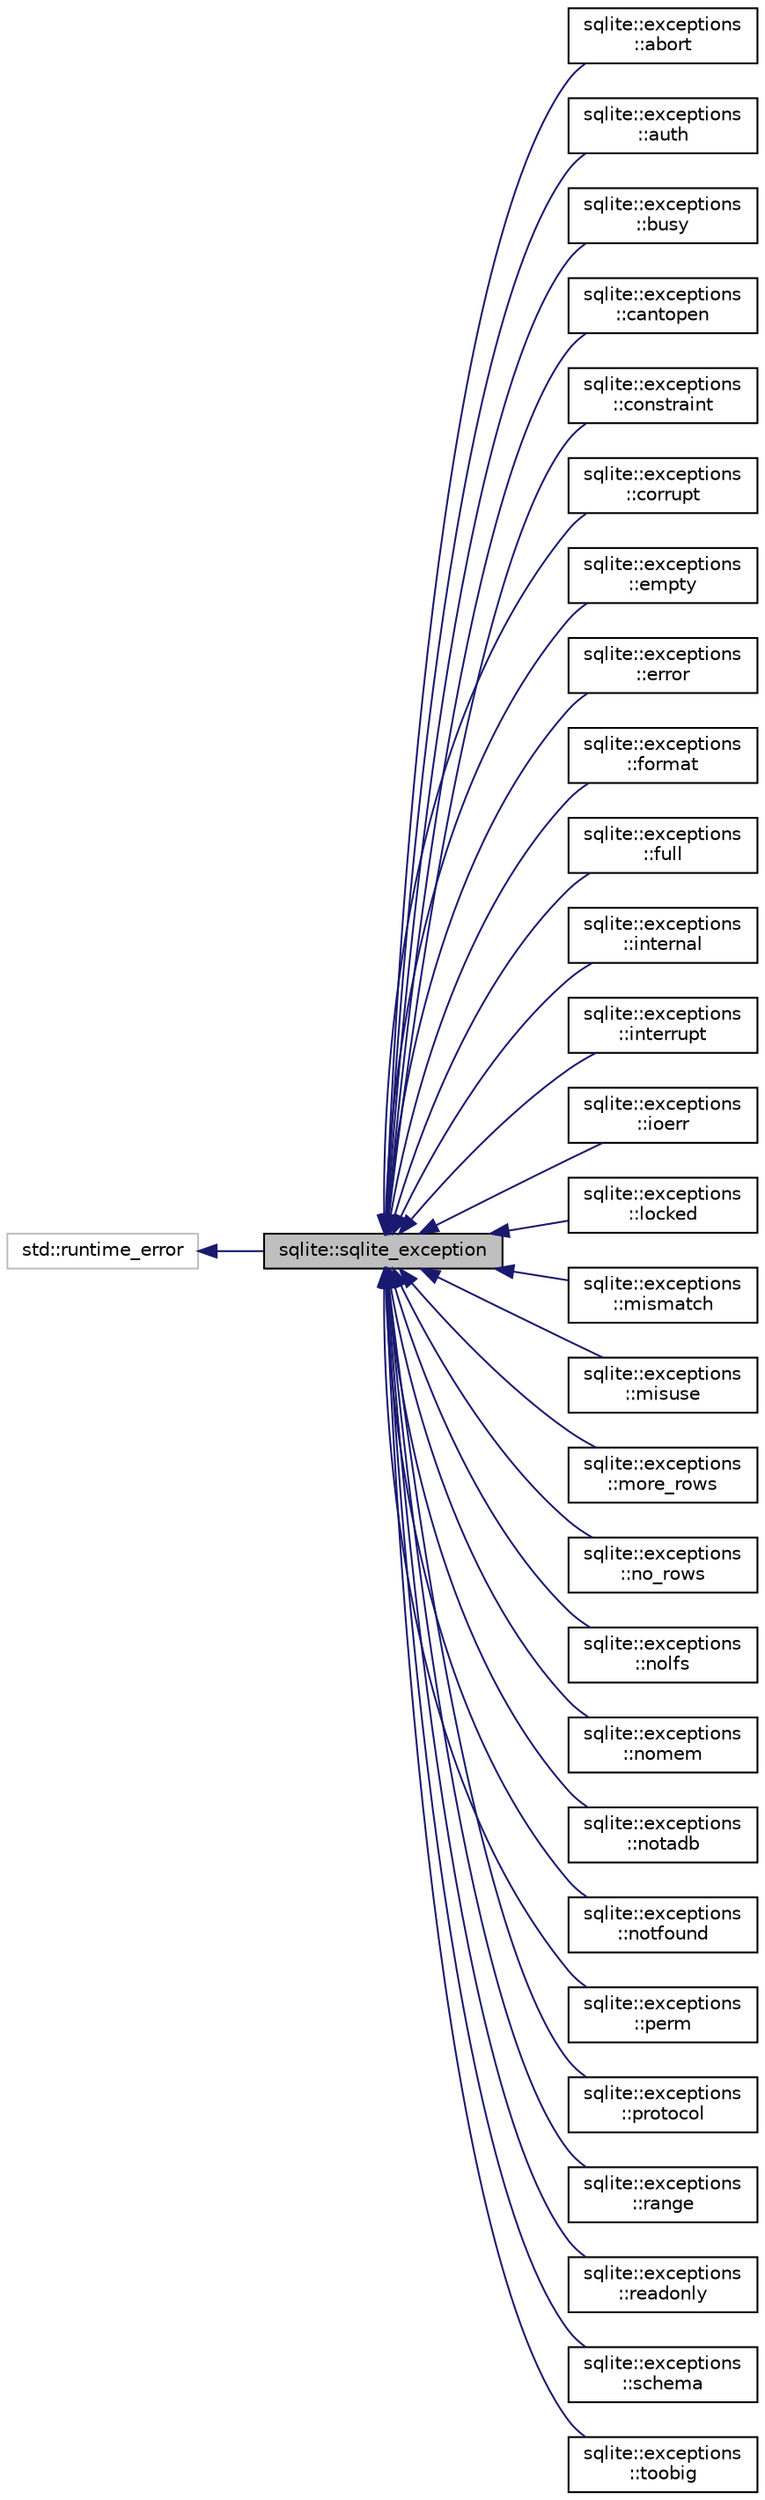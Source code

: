 digraph "sqlite::sqlite_exception"
{
  edge [fontname="Helvetica",fontsize="10",labelfontname="Helvetica",labelfontsize="10"];
  node [fontname="Helvetica",fontsize="10",shape=record];
  rankdir="LR";
  Node1 [label="sqlite::sqlite_exception",height=0.2,width=0.4,color="black", fillcolor="grey75", style="filled" fontcolor="black"];
  Node2 -> Node1 [dir="back",color="midnightblue",fontsize="10",style="solid",fontname="Helvetica"];
  Node2 [label="std::runtime_error",height=0.2,width=0.4,color="grey75", fillcolor="white", style="filled"];
  Node1 -> Node3 [dir="back",color="midnightblue",fontsize="10",style="solid",fontname="Helvetica"];
  Node3 [label="sqlite::exceptions\l::abort",height=0.2,width=0.4,color="black", fillcolor="white", style="filled",URL="$classsqlite_1_1exceptions_1_1abort.html"];
  Node1 -> Node4 [dir="back",color="midnightblue",fontsize="10",style="solid",fontname="Helvetica"];
  Node4 [label="sqlite::exceptions\l::auth",height=0.2,width=0.4,color="black", fillcolor="white", style="filled",URL="$classsqlite_1_1exceptions_1_1auth.html"];
  Node1 -> Node5 [dir="back",color="midnightblue",fontsize="10",style="solid",fontname="Helvetica"];
  Node5 [label="sqlite::exceptions\l::busy",height=0.2,width=0.4,color="black", fillcolor="white", style="filled",URL="$classsqlite_1_1exceptions_1_1busy.html"];
  Node1 -> Node6 [dir="back",color="midnightblue",fontsize="10",style="solid",fontname="Helvetica"];
  Node6 [label="sqlite::exceptions\l::cantopen",height=0.2,width=0.4,color="black", fillcolor="white", style="filled",URL="$classsqlite_1_1exceptions_1_1cantopen.html"];
  Node1 -> Node7 [dir="back",color="midnightblue",fontsize="10",style="solid",fontname="Helvetica"];
  Node7 [label="sqlite::exceptions\l::constraint",height=0.2,width=0.4,color="black", fillcolor="white", style="filled",URL="$classsqlite_1_1exceptions_1_1constraint.html"];
  Node1 -> Node8 [dir="back",color="midnightblue",fontsize="10",style="solid",fontname="Helvetica"];
  Node8 [label="sqlite::exceptions\l::corrupt",height=0.2,width=0.4,color="black", fillcolor="white", style="filled",URL="$classsqlite_1_1exceptions_1_1corrupt.html"];
  Node1 -> Node9 [dir="back",color="midnightblue",fontsize="10",style="solid",fontname="Helvetica"];
  Node9 [label="sqlite::exceptions\l::empty",height=0.2,width=0.4,color="black", fillcolor="white", style="filled",URL="$classsqlite_1_1exceptions_1_1empty.html"];
  Node1 -> Node10 [dir="back",color="midnightblue",fontsize="10",style="solid",fontname="Helvetica"];
  Node10 [label="sqlite::exceptions\l::error",height=0.2,width=0.4,color="black", fillcolor="white", style="filled",URL="$classsqlite_1_1exceptions_1_1error.html"];
  Node1 -> Node11 [dir="back",color="midnightblue",fontsize="10",style="solid",fontname="Helvetica"];
  Node11 [label="sqlite::exceptions\l::format",height=0.2,width=0.4,color="black", fillcolor="white", style="filled",URL="$classsqlite_1_1exceptions_1_1format.html"];
  Node1 -> Node12 [dir="back",color="midnightblue",fontsize="10",style="solid",fontname="Helvetica"];
  Node12 [label="sqlite::exceptions\l::full",height=0.2,width=0.4,color="black", fillcolor="white", style="filled",URL="$classsqlite_1_1exceptions_1_1full.html"];
  Node1 -> Node13 [dir="back",color="midnightblue",fontsize="10",style="solid",fontname="Helvetica"];
  Node13 [label="sqlite::exceptions\l::internal",height=0.2,width=0.4,color="black", fillcolor="white", style="filled",URL="$classsqlite_1_1exceptions_1_1internal.html"];
  Node1 -> Node14 [dir="back",color="midnightblue",fontsize="10",style="solid",fontname="Helvetica"];
  Node14 [label="sqlite::exceptions\l::interrupt",height=0.2,width=0.4,color="black", fillcolor="white", style="filled",URL="$classsqlite_1_1exceptions_1_1interrupt.html"];
  Node1 -> Node15 [dir="back",color="midnightblue",fontsize="10",style="solid",fontname="Helvetica"];
  Node15 [label="sqlite::exceptions\l::ioerr",height=0.2,width=0.4,color="black", fillcolor="white", style="filled",URL="$classsqlite_1_1exceptions_1_1ioerr.html"];
  Node1 -> Node16 [dir="back",color="midnightblue",fontsize="10",style="solid",fontname="Helvetica"];
  Node16 [label="sqlite::exceptions\l::locked",height=0.2,width=0.4,color="black", fillcolor="white", style="filled",URL="$classsqlite_1_1exceptions_1_1locked.html"];
  Node1 -> Node17 [dir="back",color="midnightblue",fontsize="10",style="solid",fontname="Helvetica"];
  Node17 [label="sqlite::exceptions\l::mismatch",height=0.2,width=0.4,color="black", fillcolor="white", style="filled",URL="$classsqlite_1_1exceptions_1_1mismatch.html"];
  Node1 -> Node18 [dir="back",color="midnightblue",fontsize="10",style="solid",fontname="Helvetica"];
  Node18 [label="sqlite::exceptions\l::misuse",height=0.2,width=0.4,color="black", fillcolor="white", style="filled",URL="$classsqlite_1_1exceptions_1_1misuse.html"];
  Node1 -> Node19 [dir="back",color="midnightblue",fontsize="10",style="solid",fontname="Helvetica"];
  Node19 [label="sqlite::exceptions\l::more_rows",height=0.2,width=0.4,color="black", fillcolor="white", style="filled",URL="$classsqlite_1_1exceptions_1_1more__rows.html"];
  Node1 -> Node20 [dir="back",color="midnightblue",fontsize="10",style="solid",fontname="Helvetica"];
  Node20 [label="sqlite::exceptions\l::no_rows",height=0.2,width=0.4,color="black", fillcolor="white", style="filled",URL="$classsqlite_1_1exceptions_1_1no__rows.html"];
  Node1 -> Node21 [dir="back",color="midnightblue",fontsize="10",style="solid",fontname="Helvetica"];
  Node21 [label="sqlite::exceptions\l::nolfs",height=0.2,width=0.4,color="black", fillcolor="white", style="filled",URL="$classsqlite_1_1exceptions_1_1nolfs.html"];
  Node1 -> Node22 [dir="back",color="midnightblue",fontsize="10",style="solid",fontname="Helvetica"];
  Node22 [label="sqlite::exceptions\l::nomem",height=0.2,width=0.4,color="black", fillcolor="white", style="filled",URL="$classsqlite_1_1exceptions_1_1nomem.html"];
  Node1 -> Node23 [dir="back",color="midnightblue",fontsize="10",style="solid",fontname="Helvetica"];
  Node23 [label="sqlite::exceptions\l::notadb",height=0.2,width=0.4,color="black", fillcolor="white", style="filled",URL="$classsqlite_1_1exceptions_1_1notadb.html"];
  Node1 -> Node24 [dir="back",color="midnightblue",fontsize="10",style="solid",fontname="Helvetica"];
  Node24 [label="sqlite::exceptions\l::notfound",height=0.2,width=0.4,color="black", fillcolor="white", style="filled",URL="$classsqlite_1_1exceptions_1_1notfound.html"];
  Node1 -> Node25 [dir="back",color="midnightblue",fontsize="10",style="solid",fontname="Helvetica"];
  Node25 [label="sqlite::exceptions\l::perm",height=0.2,width=0.4,color="black", fillcolor="white", style="filled",URL="$classsqlite_1_1exceptions_1_1perm.html"];
  Node1 -> Node26 [dir="back",color="midnightblue",fontsize="10",style="solid",fontname="Helvetica"];
  Node26 [label="sqlite::exceptions\l::protocol",height=0.2,width=0.4,color="black", fillcolor="white", style="filled",URL="$classsqlite_1_1exceptions_1_1protocol.html"];
  Node1 -> Node27 [dir="back",color="midnightblue",fontsize="10",style="solid",fontname="Helvetica"];
  Node27 [label="sqlite::exceptions\l::range",height=0.2,width=0.4,color="black", fillcolor="white", style="filled",URL="$classsqlite_1_1exceptions_1_1range.html"];
  Node1 -> Node28 [dir="back",color="midnightblue",fontsize="10",style="solid",fontname="Helvetica"];
  Node28 [label="sqlite::exceptions\l::readonly",height=0.2,width=0.4,color="black", fillcolor="white", style="filled",URL="$classsqlite_1_1exceptions_1_1readonly.html"];
  Node1 -> Node29 [dir="back",color="midnightblue",fontsize="10",style="solid",fontname="Helvetica"];
  Node29 [label="sqlite::exceptions\l::schema",height=0.2,width=0.4,color="black", fillcolor="white", style="filled",URL="$classsqlite_1_1exceptions_1_1schema.html"];
  Node1 -> Node30 [dir="back",color="midnightblue",fontsize="10",style="solid",fontname="Helvetica"];
  Node30 [label="sqlite::exceptions\l::toobig",height=0.2,width=0.4,color="black", fillcolor="white", style="filled",URL="$classsqlite_1_1exceptions_1_1toobig.html"];
}
